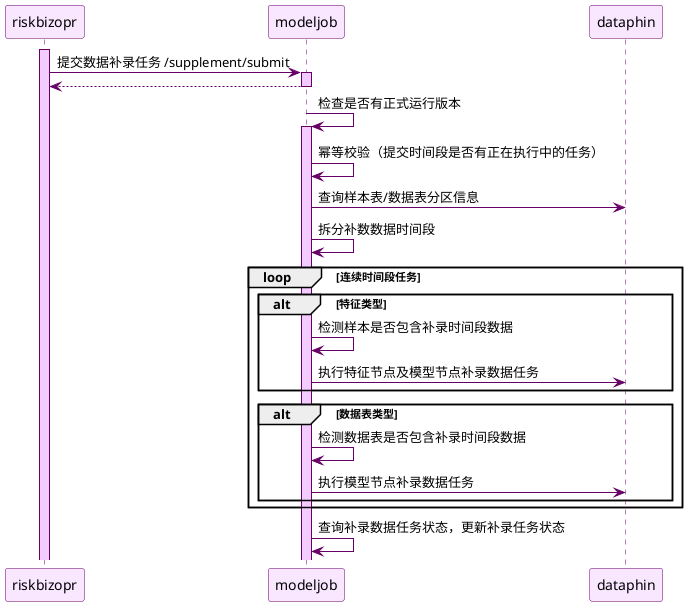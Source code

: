 @startuml
skinparam sequence {
    ArrowColor #660066
    ActorBorderColor #660066
    LifeLineBorderColor #660066
    LifeLineBackgroundColor #f2ccff
    ParticipantBorderColor #660066
    ParticipantBackgroundColor #f9e6ff
    SequenceDividerBackgroundColor #f2ccff
    SequenceGroupBorderColor #660066
    SequenceGroupBackgroundColor #f9e6ff
    NoteBackgroundColor #f2ccff
    NoteBorderColor #660066
    FontName Arial
}
activate riskbizopr
riskbizopr -> modeljob++: 提交数据补录任务 /supplement/submit
return
modeljob -> modeljob++: 检查是否有正式运行版本
modeljob -> modeljob: 幂等校验（提交时间段是否有正在执行中的任务）
modeljob->dataphin:查询样本表/数据表分区信息
modeljob -> modeljob: 拆分补数数据时间段
loop 连续时间段任务
 alt 特征类型
     modeljob->modeljob:检测样本是否包含补录时间段数据
     modeljob->dataphin:执行特征节点及模型节点补录数据任务
 end
 alt 数据表类型
     modeljob->modeljob:检测数据表是否包含补录时间段数据
     modeljob->dataphin:执行模型节点补录数据任务
 end
end
modeljob->modeljob:查询补录数据任务状态，更新补录任务状态

@enduml